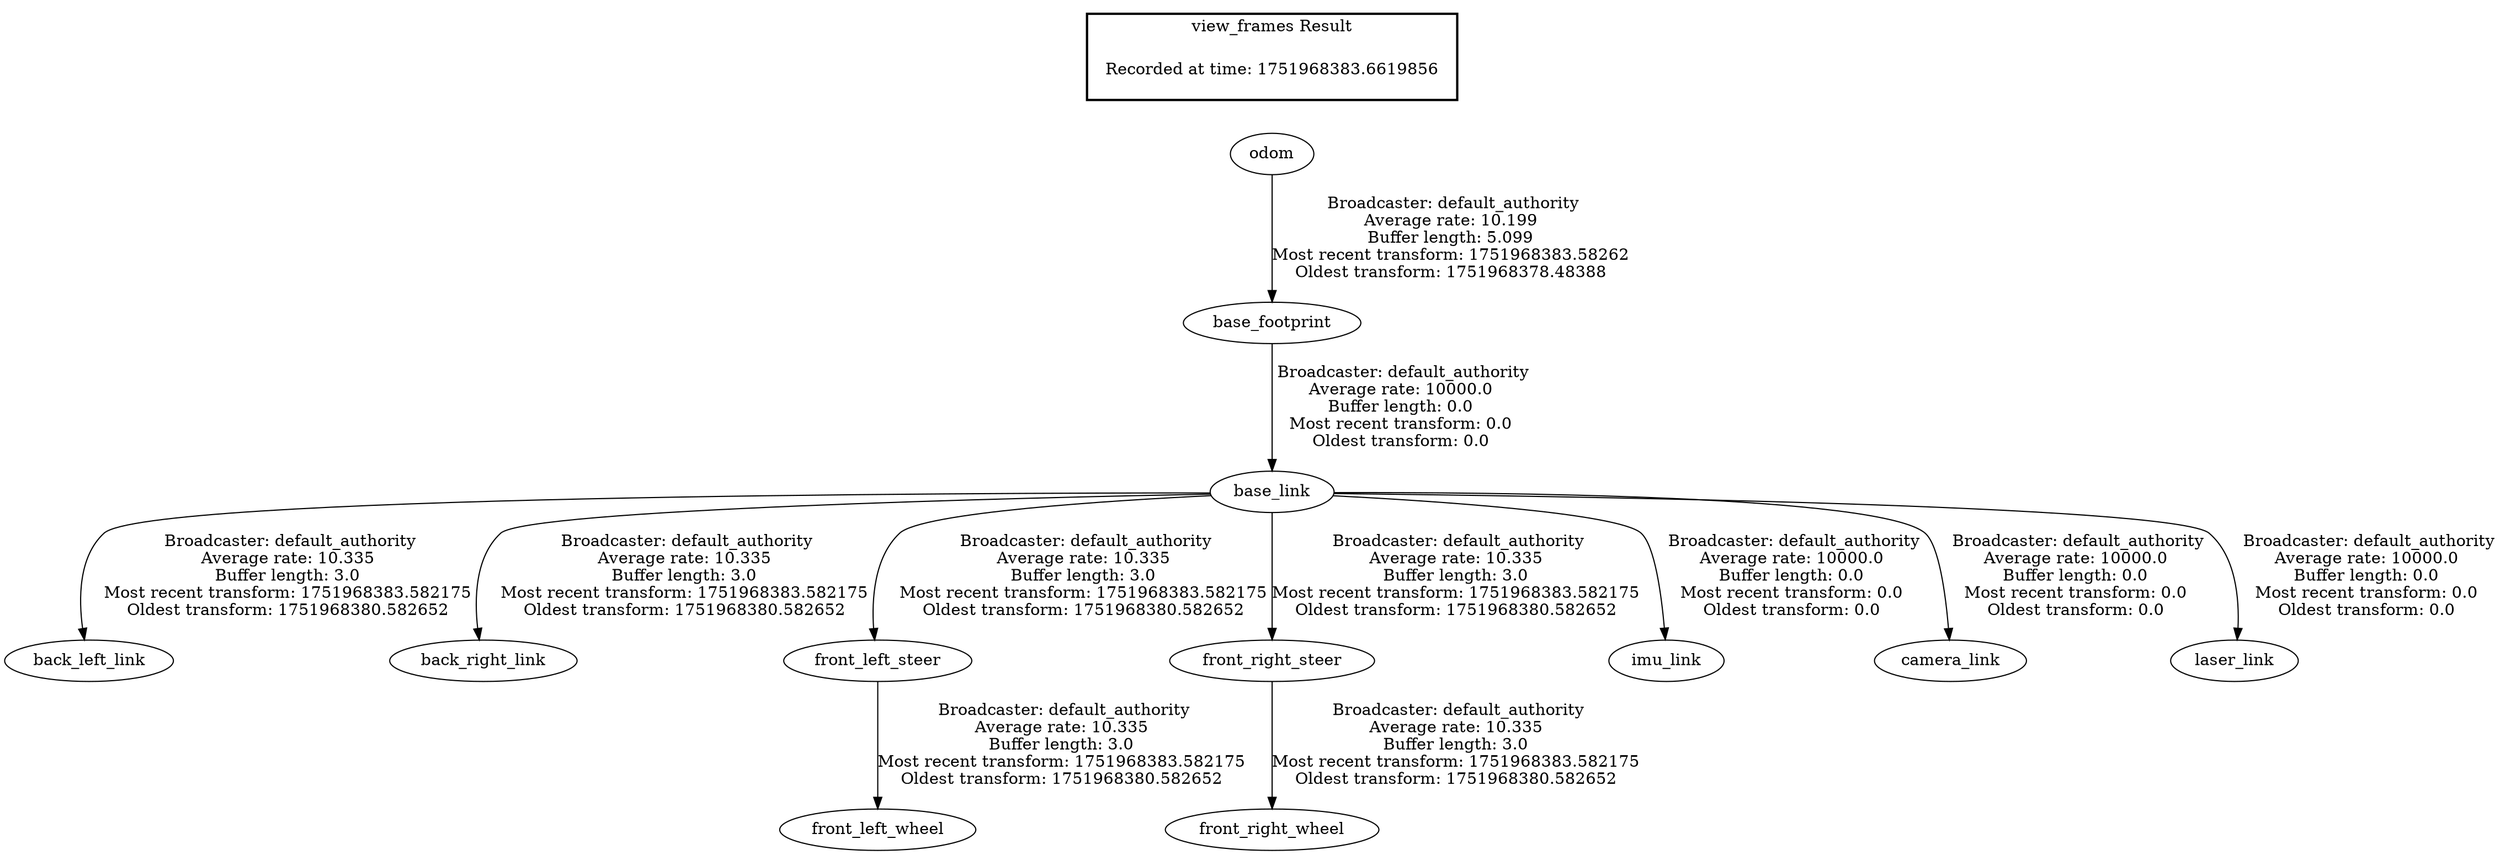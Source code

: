 digraph G {
"odom" -> "base_footprint"[label=" Broadcaster: default_authority\nAverage rate: 10.199\nBuffer length: 5.099\nMost recent transform: 1751968383.58262\nOldest transform: 1751968378.48388\n"];
"base_link" -> "back_left_link"[label=" Broadcaster: default_authority\nAverage rate: 10.335\nBuffer length: 3.0\nMost recent transform: 1751968383.582175\nOldest transform: 1751968380.582652\n"];
"base_footprint" -> "base_link"[label=" Broadcaster: default_authority\nAverage rate: 10000.0\nBuffer length: 0.0\nMost recent transform: 0.0\nOldest transform: 0.0\n"];
"base_link" -> "back_right_link"[label=" Broadcaster: default_authority\nAverage rate: 10.335\nBuffer length: 3.0\nMost recent transform: 1751968383.582175\nOldest transform: 1751968380.582652\n"];
"base_link" -> "front_left_steer"[label=" Broadcaster: default_authority\nAverage rate: 10.335\nBuffer length: 3.0\nMost recent transform: 1751968383.582175\nOldest transform: 1751968380.582652\n"];
"front_left_steer" -> "front_left_wheel"[label=" Broadcaster: default_authority\nAverage rate: 10.335\nBuffer length: 3.0\nMost recent transform: 1751968383.582175\nOldest transform: 1751968380.582652\n"];
"base_link" -> "front_right_steer"[label=" Broadcaster: default_authority\nAverage rate: 10.335\nBuffer length: 3.0\nMost recent transform: 1751968383.582175\nOldest transform: 1751968380.582652\n"];
"front_right_steer" -> "front_right_wheel"[label=" Broadcaster: default_authority\nAverage rate: 10.335\nBuffer length: 3.0\nMost recent transform: 1751968383.582175\nOldest transform: 1751968380.582652\n"];
"base_link" -> "imu_link"[label=" Broadcaster: default_authority\nAverage rate: 10000.0\nBuffer length: 0.0\nMost recent transform: 0.0\nOldest transform: 0.0\n"];
"base_link" -> "camera_link"[label=" Broadcaster: default_authority\nAverage rate: 10000.0\nBuffer length: 0.0\nMost recent transform: 0.0\nOldest transform: 0.0\n"];
"base_link" -> "laser_link"[label=" Broadcaster: default_authority\nAverage rate: 10000.0\nBuffer length: 0.0\nMost recent transform: 0.0\nOldest transform: 0.0\n"];
edge [style=invis];
 subgraph cluster_legend { style=bold; color=black; label ="view_frames Result";
"Recorded at time: 1751968383.6619856"[ shape=plaintext ] ;
}->"odom";
}